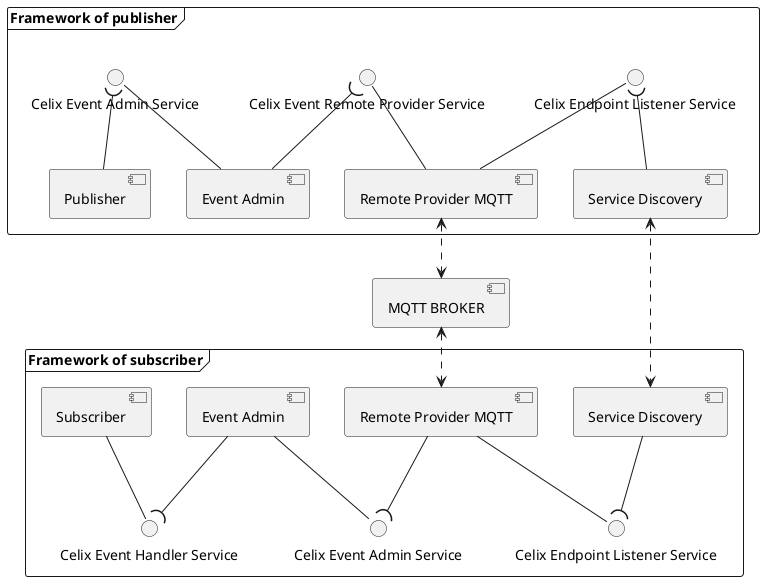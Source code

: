 Licensed to the Apache Software Foundation (ASF) under one or more
contributor license agreements.  See the NOTICE file distributed with
this work for additional information regarding copyright ownership.
The ASF licenses this file to You under the Apache License, Version 2.0
(the "License"); you may not use this file except in compliance with
the License.  You may obtain a copy of the License at

    http://www.apache.org/licenses/LICENSE-2.0

Unless required by applicable law or agreed to in writing, software
distributed under the License is distributed on an "AS IS" BASIS,
WITHOUT WARRANTIES OR CONDITIONS OF ANY KIND, either express or implied.
See the License for the specific language governing permissions and
limitations under the License.

@startuml
'https://plantuml.com/component-diagram


frame "Framework of publisher" {
    ()EventAdminService1 as "Celix Event Admin Service"
    ()RemoteProviderService1 as "Celix Event Remote Provider Service"
    ()EndpointListenerService1 as "Celix Endpoint Listener Service"
    [Publisher]
    EventAdmin1 as [Event Admin]
    RemoteProvider1 as [Remote Provider MQTT]
    ServiceDiscovery1 as [Service Discovery]


    Publisher -up-( EventAdminService1
    EventAdmin1 -up- EventAdminService1
    EventAdmin1 -up-( RemoteProviderService1
    RemoteProvider1 -up- RemoteProviderService1
    RemoteProvider1 -up- EndpointListenerService1
    ServiceDiscovery1 -up-( EndpointListenerService1
}

frame "Framework of subscriber" {
    ()EventAdminService2 as "Celix Event Admin Service"
    ()EventHandlerService as "Celix Event Handler Service"
    ()EndpointListenerService2 as "Celix Endpoint Listener Service"
    ServiceDiscovery2 as [Service Discovery]
    RemoteProvider2 as [Remote Provider MQTT]
    EventAdmin2 as [Event Admin]
    [Subscriber]

    RemoteProvider2 -down- EndpointListenerService2
    ServiceDiscovery2 -down-( EndpointListenerService2
    RemoteProvider2 -down-( EventAdminService2
    EventAdmin2 -down- EventAdminService2
    EventAdmin2 -down-( EventHandlerService
    Subscriber -down- EventHandlerService
}

MqttBroker as [MQTT BROKER]

RemoteProvider1 <.down.> MqttBroker

RemoteProvider2 <.up.> MqttBroker

ServiceDiscovery1 <..> ServiceDiscovery2


@enduml